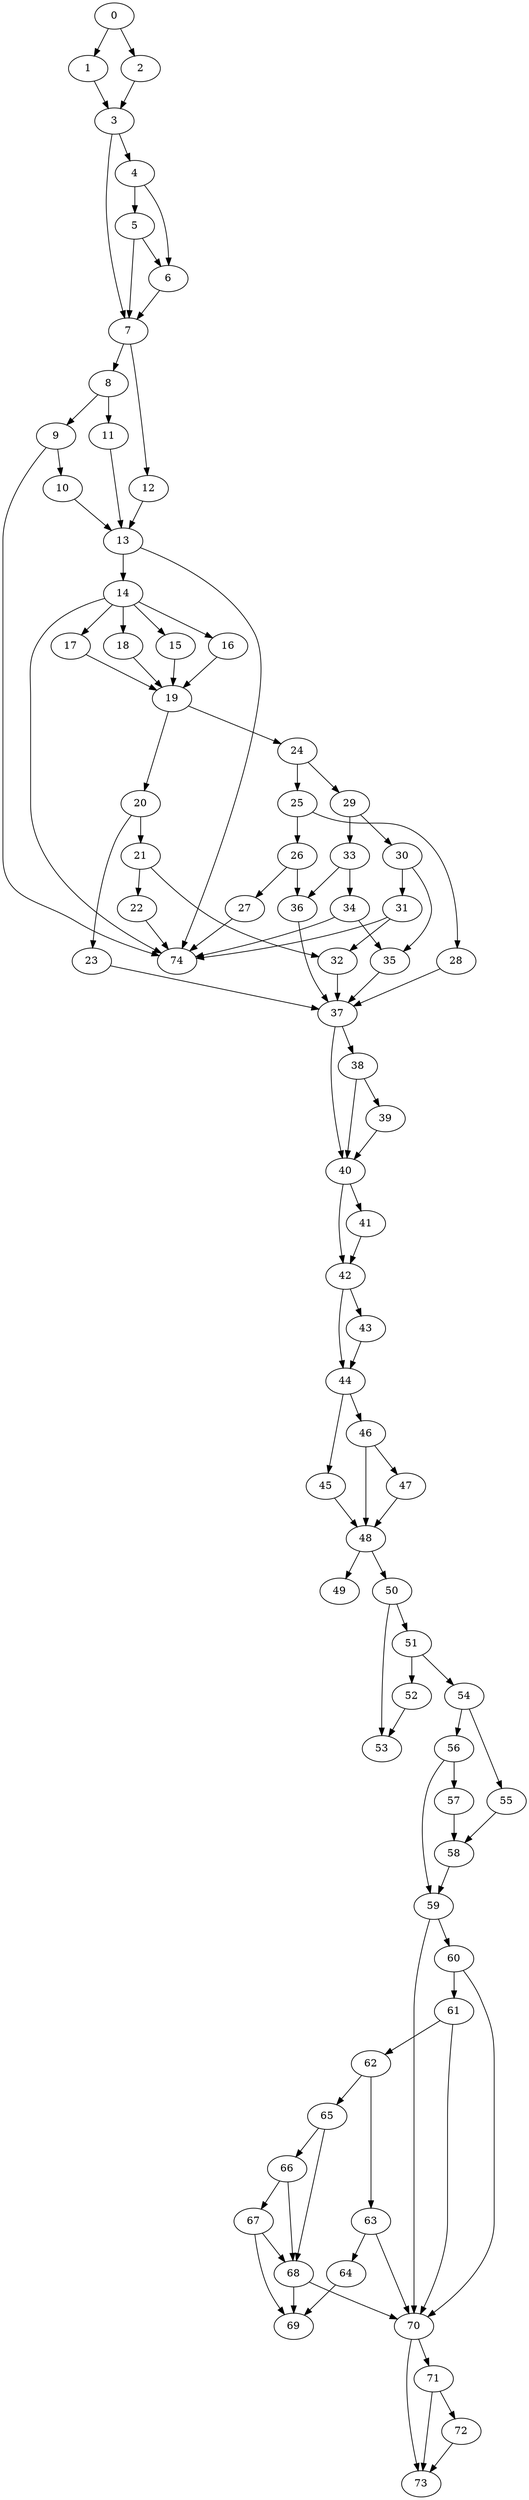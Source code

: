 digraph {
	0
	1
	2
	3
	4
	5
	6
	7
	8
	9
	10
	11
	12
	13
	14
	15
	16
	17
	18
	19
	20
	21
	22
	23
	24
	25
	26
	27
	28
	29
	30
	31
	32
	33
	34
	35
	36
	37
	38
	39
	40
	41
	42
	43
	44
	45
	46
	47
	48
	49
	50
	51
	52
	53
	54
	55
	56
	57
	58
	59
	60
	61
	62
	63
	64
	65
	66
	67
	68
	69
	70
	71
	72
	73
	74
	25 -> 26
	37 -> 38
	48 -> 49
	7 -> 8
	21 -> 22
	21 -> 32
	31 -> 32
	48 -> 50
	62 -> 63
	62 -> 65
	65 -> 66
	4 -> 6
	5 -> 6
	0 -> 1
	34 -> 35
	30 -> 35
	67 -> 68
	65 -> 68
	66 -> 68
	1 -> 3
	2 -> 3
	14 -> 17
	16 -> 19
	17 -> 19
	18 -> 19
	15 -> 19
	30 -> 31
	47 -> 48
	45 -> 48
	46 -> 48
	54 -> 55
	63 -> 64
	4 -> 5
	38 -> 39
	56 -> 59
	58 -> 59
	59 -> 60
	14 -> 74
	22 -> 74
	27 -> 74
	31 -> 74
	34 -> 74
	9 -> 74
	13 -> 74
	8 -> 9
	14 -> 18
	40 -> 42
	41 -> 42
	55 -> 58
	57 -> 58
	7 -> 12
	8 -> 11
	13 -> 14
	24 -> 25
	26 -> 27
	25 -> 28
	33 -> 34
	71 -> 72
	3 -> 4
	14 -> 16
	40 -> 41
	56 -> 57
	66 -> 67
	9 -> 10
	46 -> 47
	60 -> 61
	29 -> 30
	20 -> 23
	19 -> 24
	59 -> 70
	60 -> 70
	61 -> 70
	63 -> 70
	68 -> 70
	70 -> 71
	3 -> 7
	5 -> 7
	6 -> 7
	26 -> 36
	33 -> 36
	42 -> 43
	43 -> 44
	42 -> 44
	44 -> 46
	51 -> 52
	24 -> 29
	51 -> 54
	61 -> 62
	20 -> 21
	50 -> 53
	52 -> 53
	54 -> 56
	14 -> 15
	19 -> 20
	29 -> 33
	23 -> 37
	28 -> 37
	32 -> 37
	35 -> 37
	36 -> 37
	37 -> 40
	38 -> 40
	39 -> 40
	44 -> 45
	50 -> 51
	64 -> 69
	67 -> 69
	68 -> 69
	0 -> 2
	70 -> 73
	71 -> 73
	72 -> 73
	10 -> 13
	11 -> 13
	12 -> 13
}
